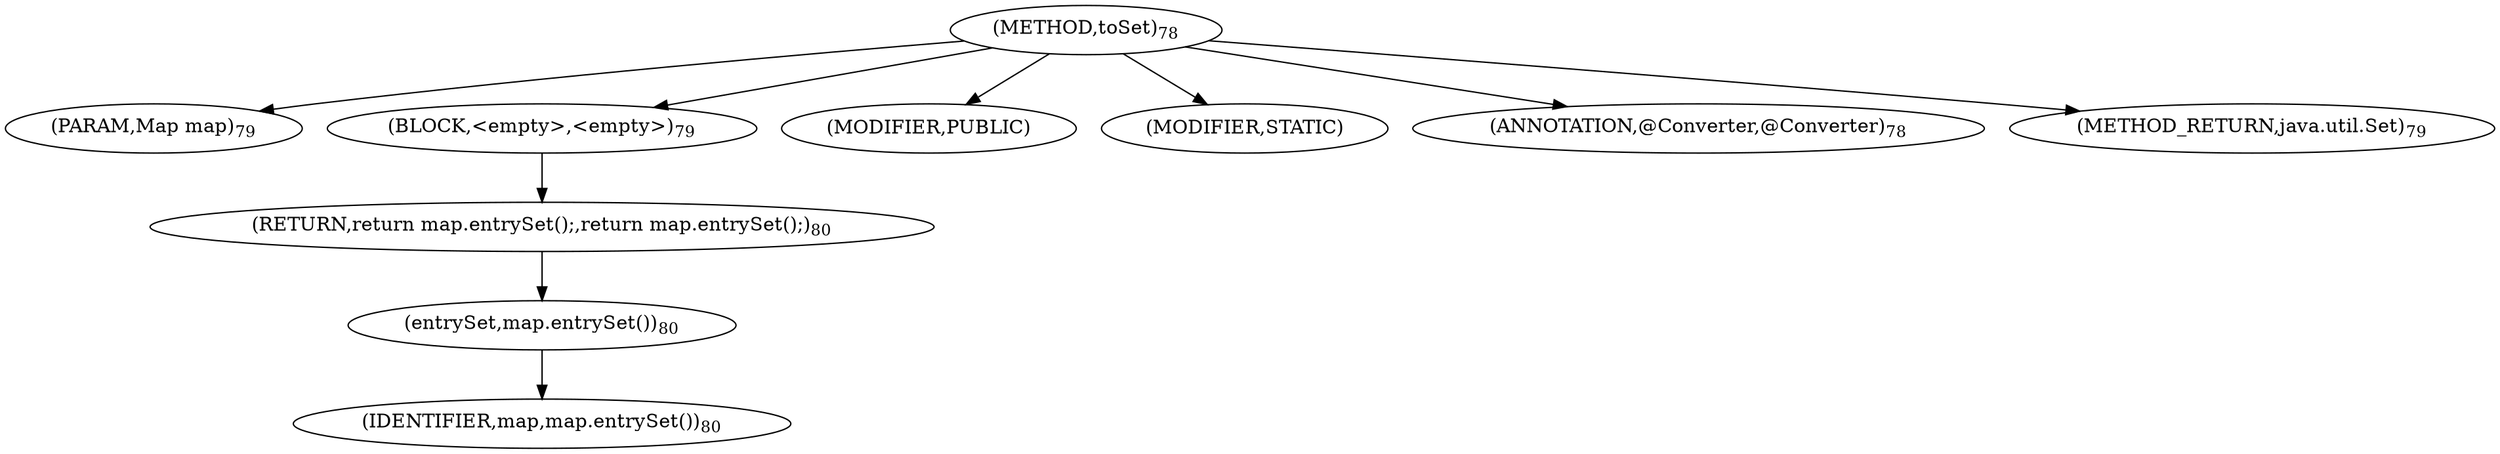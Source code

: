 digraph "toSet" {  
"122" [label = <(METHOD,toSet)<SUB>78</SUB>> ]
"123" [label = <(PARAM,Map map)<SUB>79</SUB>> ]
"124" [label = <(BLOCK,&lt;empty&gt;,&lt;empty&gt;)<SUB>79</SUB>> ]
"125" [label = <(RETURN,return map.entrySet();,return map.entrySet();)<SUB>80</SUB>> ]
"126" [label = <(entrySet,map.entrySet())<SUB>80</SUB>> ]
"127" [label = <(IDENTIFIER,map,map.entrySet())<SUB>80</SUB>> ]
"128" [label = <(MODIFIER,PUBLIC)> ]
"129" [label = <(MODIFIER,STATIC)> ]
"130" [label = <(ANNOTATION,@Converter,@Converter)<SUB>78</SUB>> ]
"131" [label = <(METHOD_RETURN,java.util.Set)<SUB>79</SUB>> ]
  "122" -> "123" 
  "122" -> "124" 
  "122" -> "128" 
  "122" -> "129" 
  "122" -> "130" 
  "122" -> "131" 
  "124" -> "125" 
  "125" -> "126" 
  "126" -> "127" 
}
